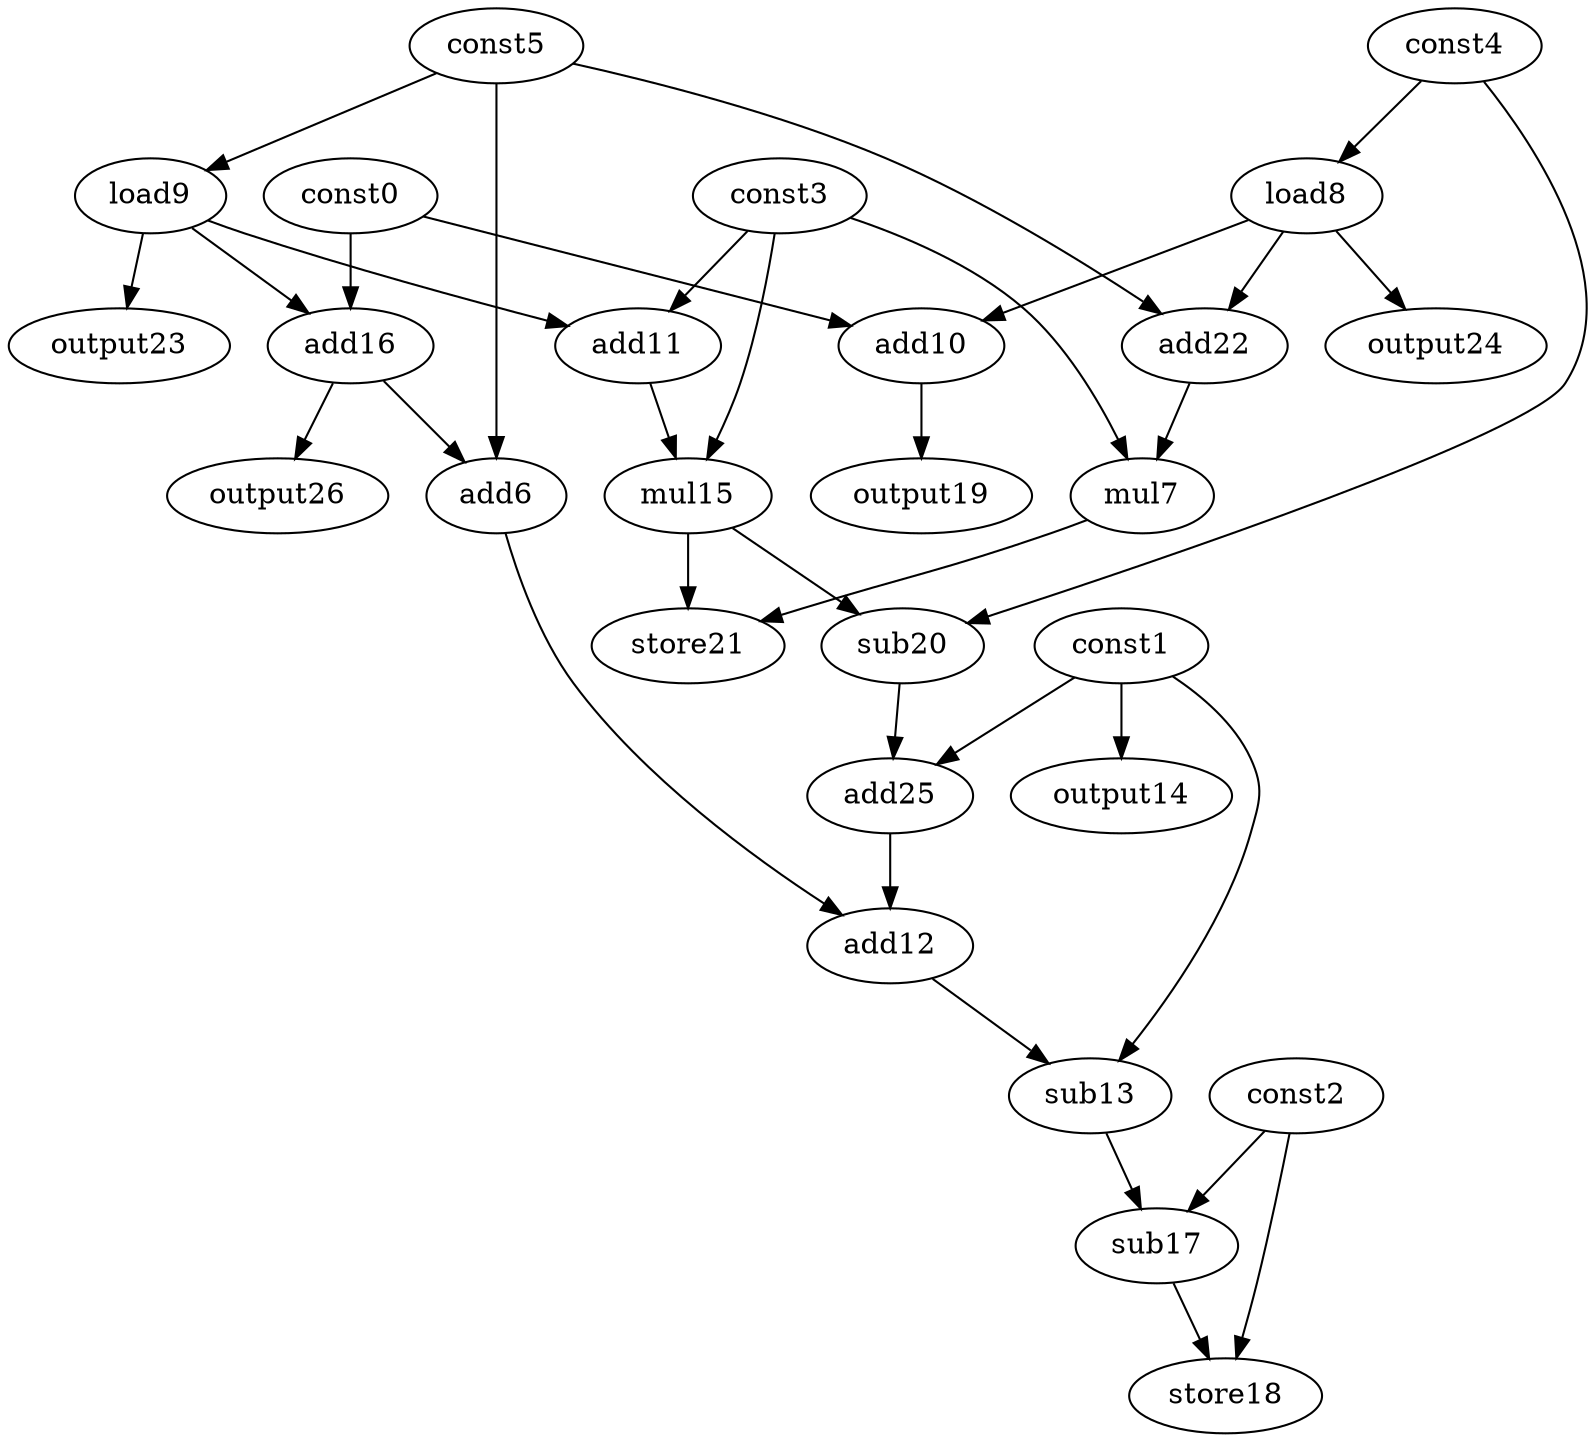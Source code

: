 digraph G { 
const0[opcode=const]; 
const1[opcode=const]; 
const2[opcode=const]; 
const3[opcode=const]; 
const4[opcode=const]; 
const5[opcode=const]; 
add6[opcode=add]; 
mul7[opcode=mul]; 
load8[opcode=load]; 
load9[opcode=load]; 
add10[opcode=add]; 
add11[opcode=add]; 
add12[opcode=add]; 
sub13[opcode=sub]; 
output14[opcode=output]; 
mul15[opcode=mul]; 
add16[opcode=add]; 
sub17[opcode=sub]; 
store18[opcode=store]; 
output19[opcode=output]; 
sub20[opcode=sub]; 
store21[opcode=store]; 
add22[opcode=add]; 
output23[opcode=output]; 
output24[opcode=output]; 
add25[opcode=add]; 
output26[opcode=output]; 
const4->load8[operand=0];
const5->load9[operand=0];
const1->output14[operand=0];
const0->add10[operand=0];
load8->add10[operand=1];
load9->add11[operand=0];
const3->add11[operand=1];
const0->add16[operand=0];
load9->add16[operand=1];
load8->add22[operand=0];
const5->add22[operand=1];
load9->output23[operand=0];
load8->output24[operand=0];
add16->add6[operand=0];
const5->add6[operand=1];
const3->mul7[operand=0];
add22->mul7[operand=1];
const3->mul15[operand=0];
add11->mul15[operand=1];
add10->output19[operand=0];
add16->output26[operand=0];
const4->sub20[operand=0];
mul15->sub20[operand=1];
mul7->store21[operand=0];
mul15->store21[operand=1];
const1->add25[operand=0];
sub20->add25[operand=1];
add25->add12[operand=0];
add6->add12[operand=1];
const1->sub13[operand=0];
add12->sub13[operand=1];
const2->sub17[operand=0];
sub13->sub17[operand=1];
sub17->store18[operand=0];
const2->store18[operand=1];
}
